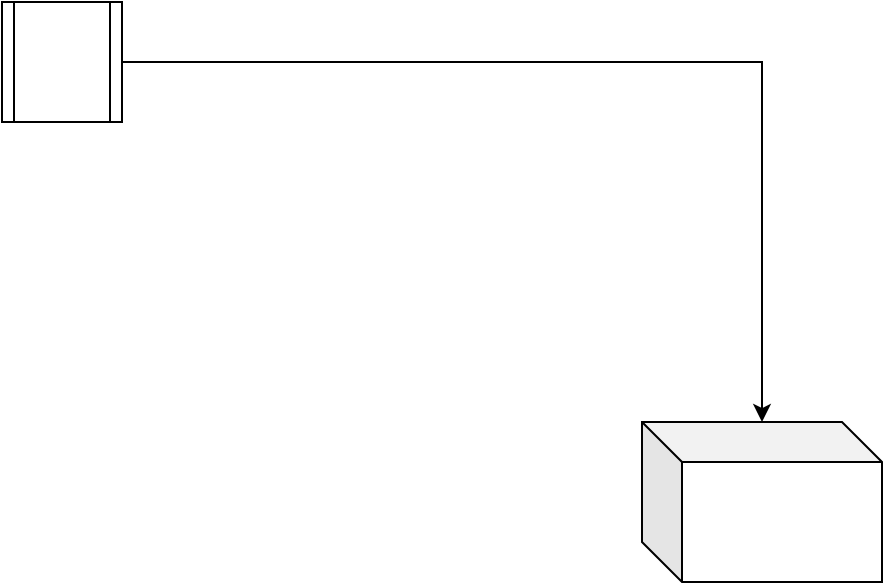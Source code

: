 <mxfile version="15.7.0" type="github">
  <diagram id="vQa0UK7cVDjbRzNiRnig" name="Page-1">
    <mxGraphModel dx="1422" dy="761" grid="1" gridSize="10" guides="1" tooltips="1" connect="1" arrows="1" fold="1" page="1" pageScale="1" pageWidth="827" pageHeight="1169" math="0" shadow="0">
      <root>
        <mxCell id="0" />
        <mxCell id="1" parent="0" />
        <mxCell id="N0fhQJl8wkR4kek2PvLo-3" style="edgeStyle=orthogonalEdgeStyle;rounded=0;orthogonalLoop=1;jettySize=auto;html=1;" edge="1" parent="1" source="N0fhQJl8wkR4kek2PvLo-1" target="N0fhQJl8wkR4kek2PvLo-2">
          <mxGeometry relative="1" as="geometry" />
        </mxCell>
        <mxCell id="N0fhQJl8wkR4kek2PvLo-1" value="" style="shape=process;whiteSpace=wrap;html=1;backgroundOutline=1;" vertex="1" parent="1">
          <mxGeometry x="160" y="230" width="60" height="60" as="geometry" />
        </mxCell>
        <mxCell id="N0fhQJl8wkR4kek2PvLo-2" value="" style="shape=cube;whiteSpace=wrap;html=1;boundedLbl=1;backgroundOutline=1;darkOpacity=0.05;darkOpacity2=0.1;" vertex="1" parent="1">
          <mxGeometry x="480" y="440" width="120" height="80" as="geometry" />
        </mxCell>
      </root>
    </mxGraphModel>
  </diagram>
</mxfile>
